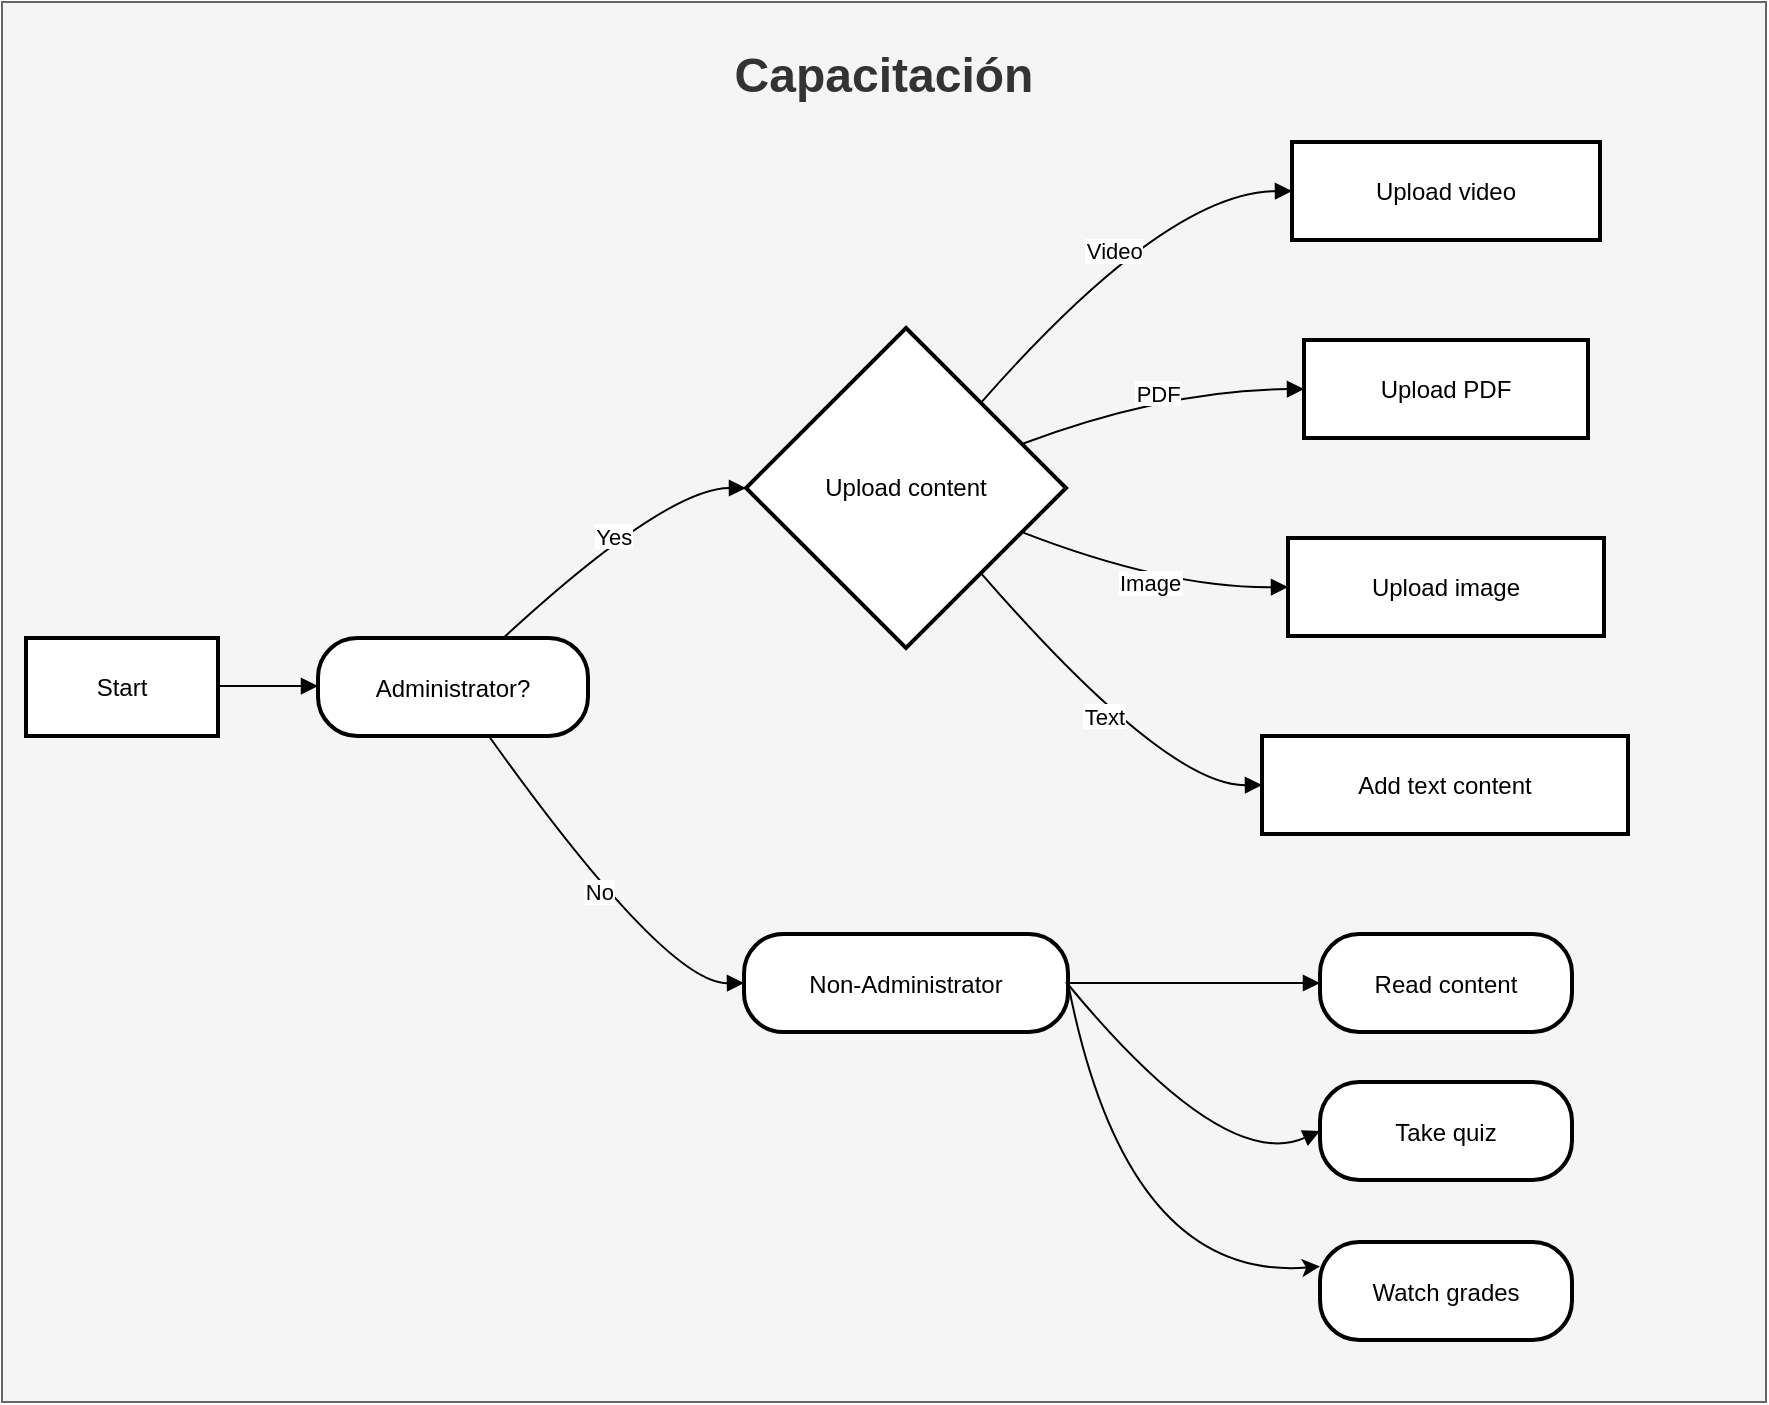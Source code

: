 <mxfile version="24.7.17">
  <diagram name="Página-1" id="o_wEAVr2ujUH5b_0rQYD">
    <mxGraphModel dx="1434" dy="858" grid="1" gridSize="10" guides="1" tooltips="1" connect="1" arrows="1" fold="1" page="1" pageScale="1" pageWidth="1169" pageHeight="827" math="0" shadow="0">
      <root>
        <mxCell id="0" />
        <mxCell id="1" parent="0" />
        <mxCell id="yBcGVsT8jSsLig0ngYx9-28" value="&lt;h1&gt;Capacitación&lt;/h1&gt;" style="rounded=0;whiteSpace=wrap;html=1;verticalAlign=top;fillColor=#f5f5f5;fontColor=#333333;strokeColor=#666666;" parent="1" vertex="1">
          <mxGeometry x="118" y="70" width="882" height="700" as="geometry" />
        </mxCell>
        <mxCell id="2" value="Start" style="whiteSpace=wrap;strokeWidth=2;" parent="1" vertex="1">
          <mxGeometry x="130" y="388" width="96" height="49" as="geometry" />
        </mxCell>
        <mxCell id="3" value="Administrator?" style="rounded=1;arcSize=40;strokeWidth=2" parent="1" vertex="1">
          <mxGeometry x="276" y="388" width="135" height="49" as="geometry" />
        </mxCell>
        <mxCell id="4" value="Upload content" style="rhombus;strokeWidth=2;whiteSpace=wrap;" parent="1" vertex="1">
          <mxGeometry x="490" y="233" width="160" height="160" as="geometry" />
        </mxCell>
        <mxCell id="5" value="Upload video" style="whiteSpace=wrap;strokeWidth=2;" parent="1" vertex="1">
          <mxGeometry x="763" y="140" width="154" height="49" as="geometry" />
        </mxCell>
        <mxCell id="6" value="Upload PDF" style="whiteSpace=wrap;strokeWidth=2;" parent="1" vertex="1">
          <mxGeometry x="769" y="239" width="142" height="49" as="geometry" />
        </mxCell>
        <mxCell id="7" value="Upload image" style="whiteSpace=wrap;strokeWidth=2;" parent="1" vertex="1">
          <mxGeometry x="761" y="338" width="158" height="49" as="geometry" />
        </mxCell>
        <mxCell id="8" value="Add text content" style="whiteSpace=wrap;strokeWidth=2;" parent="1" vertex="1">
          <mxGeometry x="748" y="437" width="183" height="49" as="geometry" />
        </mxCell>
        <mxCell id="9" value="Non-Administrator" style="rounded=1;arcSize=40;strokeWidth=2" parent="1" vertex="1">
          <mxGeometry x="489" y="536" width="162" height="49" as="geometry" />
        </mxCell>
        <mxCell id="10" value="Read content" style="rounded=1;arcSize=40;strokeWidth=2" parent="1" vertex="1">
          <mxGeometry x="777" y="536" width="126" height="49" as="geometry" />
        </mxCell>
        <mxCell id="11" value="" style="curved=1;startArrow=none;endArrow=block;exitX=1;exitY=0.49;entryX=0;entryY=0.49;" parent="1" source="2" target="3" edge="1">
          <mxGeometry relative="1" as="geometry">
            <Array as="points" />
          </mxGeometry>
        </mxCell>
        <mxCell id="12" value="Yes" style="curved=1;startArrow=none;endArrow=block;exitX=0.69;exitY=-0.01;entryX=0;entryY=0.5;" parent="1" source="3" target="4" edge="1">
          <mxGeometry relative="1" as="geometry">
            <Array as="points">
              <mxPoint x="450" y="313" />
            </Array>
          </mxGeometry>
        </mxCell>
        <mxCell id="13" value="Video" style="curved=1;startArrow=none;endArrow=block;exitX=0.94;exitY=0;entryX=0;entryY=0.5;" parent="1" source="4" target="5" edge="1">
          <mxGeometry relative="1" as="geometry">
            <Array as="points">
              <mxPoint x="700" y="165" />
            </Array>
          </mxGeometry>
        </mxCell>
        <mxCell id="14" value="PDF" style="curved=1;startArrow=none;endArrow=block;exitX=1;exitY=0.31;entryX=0;entryY=0.5;" parent="1" source="4" target="6" edge="1">
          <mxGeometry relative="1" as="geometry">
            <Array as="points">
              <mxPoint x="700" y="264" />
            </Array>
          </mxGeometry>
        </mxCell>
        <mxCell id="15" value="Image" style="curved=1;startArrow=none;endArrow=block;exitX=1;exitY=0.69;entryX=0;entryY=0.5;" parent="1" source="4" target="7" edge="1">
          <mxGeometry relative="1" as="geometry">
            <Array as="points">
              <mxPoint x="700" y="363" />
            </Array>
          </mxGeometry>
        </mxCell>
        <mxCell id="16" value="Text" style="curved=1;startArrow=none;endArrow=block;exitX=0.94;exitY=1;entryX=0;entryY=0.5;" parent="1" source="4" target="8" edge="1">
          <mxGeometry relative="1" as="geometry">
            <Array as="points">
              <mxPoint x="700" y="462" />
            </Array>
          </mxGeometry>
        </mxCell>
        <mxCell id="17" value="No" style="curved=1;startArrow=none;endArrow=block;exitX=0.63;exitY=0.99;entryX=0;entryY=0.5;" parent="1" source="3" target="9" edge="1">
          <mxGeometry relative="1" as="geometry">
            <Array as="points">
              <mxPoint x="450" y="561" />
            </Array>
          </mxGeometry>
        </mxCell>
        <mxCell id="18" value="" style="curved=1;startArrow=none;endArrow=block;exitX=1;exitY=0.5;entryX=0;entryY=0.5;" parent="1" source="9" target="10" edge="1">
          <mxGeometry relative="1" as="geometry">
            <Array as="points" />
          </mxGeometry>
        </mxCell>
        <mxCell id="yBcGVsT8jSsLig0ngYx9-18" value="Take quiz" style="rounded=1;arcSize=40;strokeWidth=2" parent="1" vertex="1">
          <mxGeometry x="777" y="610" width="126" height="49" as="geometry" />
        </mxCell>
        <mxCell id="yBcGVsT8jSsLig0ngYx9-19" value="Watch grades" style="rounded=1;arcSize=40;strokeWidth=2" parent="1" vertex="1">
          <mxGeometry x="777" y="690" width="126" height="49" as="geometry" />
        </mxCell>
        <mxCell id="yBcGVsT8jSsLig0ngYx9-23" value="" style="curved=1;endArrow=classic;html=1;rounded=0;entryX=0;entryY=0.25;entryDx=0;entryDy=0;exitX=1;exitY=0.5;exitDx=0;exitDy=0;" parent="1" source="9" target="yBcGVsT8jSsLig0ngYx9-19" edge="1">
          <mxGeometry width="50" height="50" relative="1" as="geometry">
            <mxPoint x="620" y="710" as="sourcePoint" />
            <mxPoint x="670" y="660" as="targetPoint" />
            <Array as="points">
              <mxPoint x="680" y="710" />
            </Array>
          </mxGeometry>
        </mxCell>
        <mxCell id="yBcGVsT8jSsLig0ngYx9-27" value="" style="curved=1;startArrow=none;endArrow=block;entryX=0;entryY=0.5;entryDx=0;entryDy=0;" parent="1" target="yBcGVsT8jSsLig0ngYx9-18" edge="1">
          <mxGeometry relative="1" as="geometry">
            <Array as="points">
              <mxPoint x="729" y="656" />
            </Array>
            <mxPoint x="650" y="560" as="sourcePoint" />
            <mxPoint x="777" y="656" as="targetPoint" />
          </mxGeometry>
        </mxCell>
      </root>
    </mxGraphModel>
  </diagram>
</mxfile>
